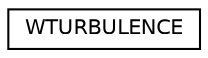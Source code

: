 digraph G
{
  edge [fontname="Helvetica",fontsize="10",labelfontname="Helvetica",labelfontsize="10"];
  node [fontname="Helvetica",fontsize="10",shape=record];
  rankdir=LR;
  Node1 [label="WTURBULENCE",height=0.2,width=0.4,color="black", fillcolor="white", style="filled",URL="$d3/d65/classWTURBULENCE.html"];
}
